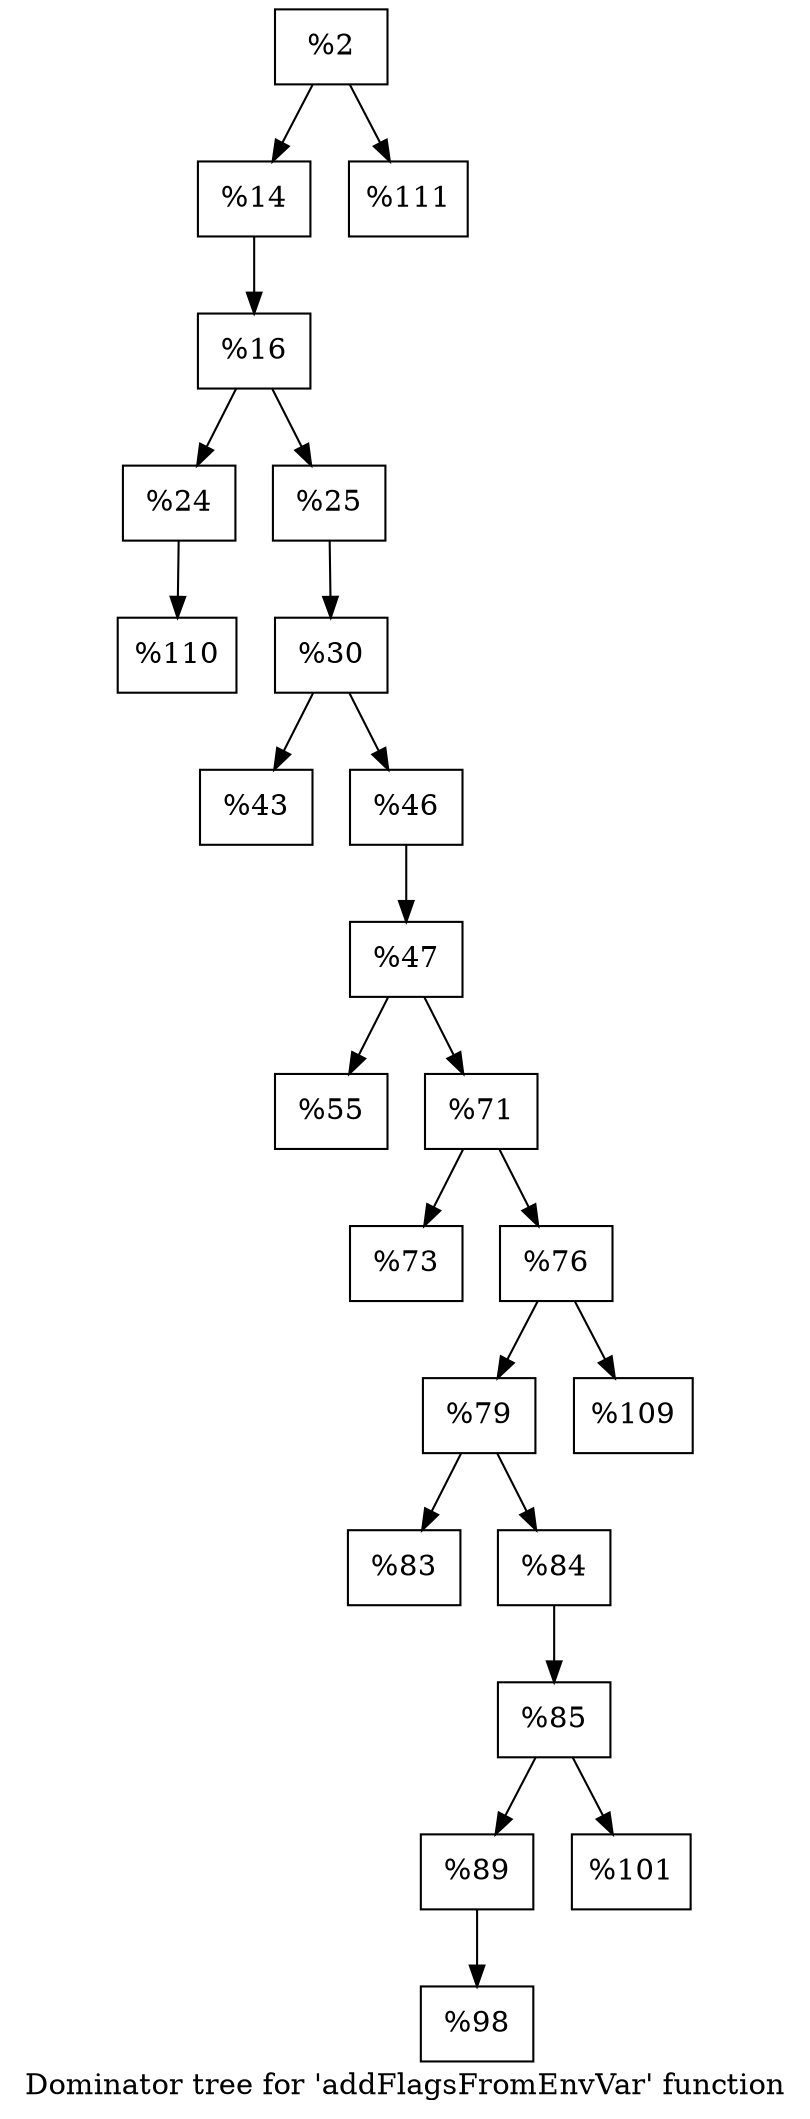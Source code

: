digraph "Dominator tree for 'addFlagsFromEnvVar' function" {
	label="Dominator tree for 'addFlagsFromEnvVar' function";

	Node0x1e8fff0 [shape=record,label="{%2}"];
	Node0x1e8fff0 -> Node0x1e90050;
	Node0x1e8fff0 -> Node0x215d110;
	Node0x1e90050 [shape=record,label="{%14}"];
	Node0x1e90050 -> Node0x1e84330;
	Node0x1e84330 [shape=record,label="{%16}"];
	Node0x1e84330 -> Node0x1e84250;
	Node0x1e84330 -> Node0x1fc9470;
	Node0x1e84250 [shape=record,label="{%24}"];
	Node0x1e84250 -> Node0x2198670;
	Node0x2198670 [shape=record,label="{%110}"];
	Node0x1fc9470 [shape=record,label="{%25}"];
	Node0x1fc9470 -> Node0x2195870;
	Node0x2195870 [shape=record,label="{%30}"];
	Node0x2195870 -> Node0x2176fe0;
	Node0x2195870 -> Node0x1fe1080;
	Node0x2176fe0 [shape=record,label="{%43}"];
	Node0x1fe1080 [shape=record,label="{%46}"];
	Node0x1fe1080 -> Node0x2151b40;
	Node0x2151b40 [shape=record,label="{%47}"];
	Node0x2151b40 -> Node0x2209070;
	Node0x2151b40 -> Node0x2194b60;
	Node0x2209070 [shape=record,label="{%55}"];
	Node0x2194b60 [shape=record,label="{%71}"];
	Node0x2194b60 -> Node0x213e790;
	Node0x2194b60 -> Node0x2122520;
	Node0x213e790 [shape=record,label="{%73}"];
	Node0x2122520 [shape=record,label="{%76}"];
	Node0x2122520 -> Node0x20add60;
	Node0x2122520 -> Node0x2142dd0;
	Node0x20add60 [shape=record,label="{%79}"];
	Node0x20add60 -> Node0x2074ca0;
	Node0x20add60 -> Node0x1fcc890;
	Node0x2074ca0 [shape=record,label="{%83}"];
	Node0x1fcc890 [shape=record,label="{%84}"];
	Node0x1fcc890 -> Node0x20fd6e0;
	Node0x20fd6e0 [shape=record,label="{%85}"];
	Node0x20fd6e0 -> Node0x220c6f0;
	Node0x20fd6e0 -> Node0x2215890;
	Node0x220c6f0 [shape=record,label="{%89}"];
	Node0x220c6f0 -> Node0x2175ac0;
	Node0x2175ac0 [shape=record,label="{%98}"];
	Node0x2215890 [shape=record,label="{%101}"];
	Node0x2142dd0 [shape=record,label="{%109}"];
	Node0x215d110 [shape=record,label="{%111}"];
}
